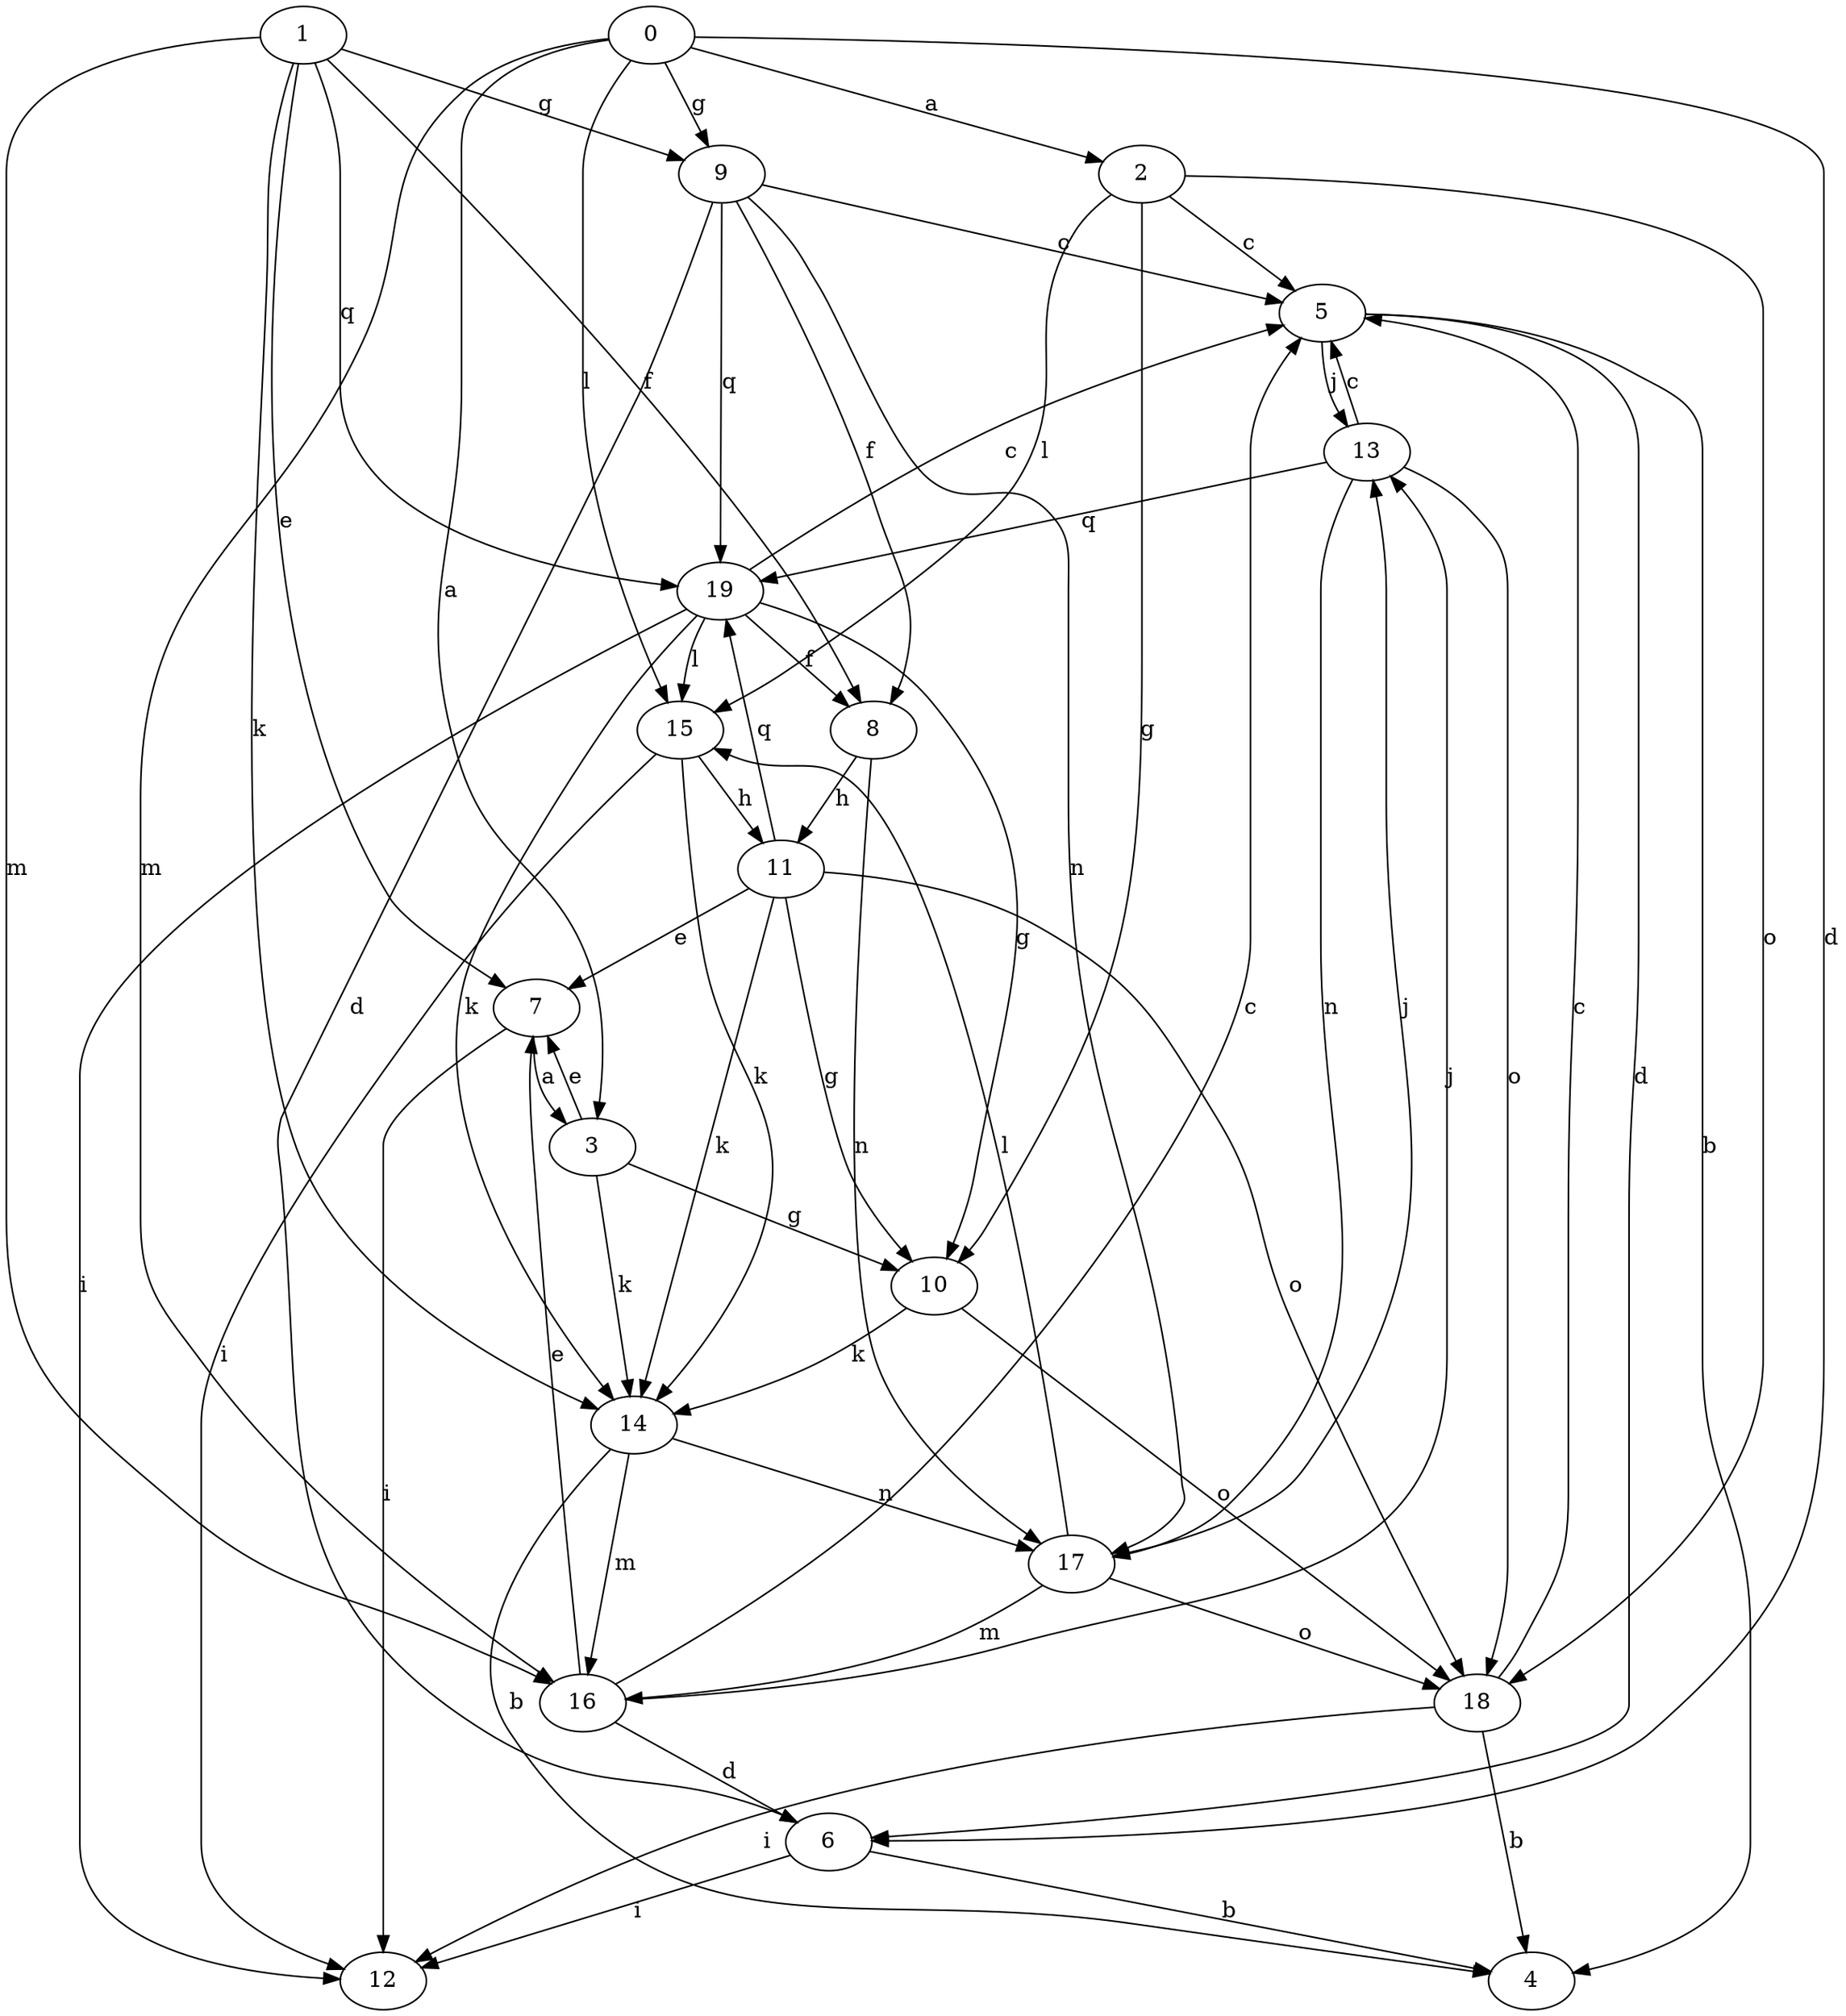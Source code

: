 strict digraph  {
2;
3;
4;
5;
6;
7;
8;
0;
9;
10;
11;
12;
13;
14;
15;
1;
16;
17;
18;
19;
2 -> 5  [label=c];
2 -> 10  [label=g];
2 -> 15  [label=l];
2 -> 18  [label=o];
3 -> 7  [label=e];
3 -> 10  [label=g];
3 -> 14  [label=k];
5 -> 4  [label=b];
5 -> 6  [label=d];
5 -> 13  [label=j];
6 -> 4  [label=b];
6 -> 12  [label=i];
7 -> 3  [label=a];
7 -> 12  [label=i];
8 -> 11  [label=h];
8 -> 17  [label=n];
0 -> 2  [label=a];
0 -> 3  [label=a];
0 -> 6  [label=d];
0 -> 9  [label=g];
0 -> 15  [label=l];
0 -> 16  [label=m];
9 -> 5  [label=c];
9 -> 6  [label=d];
9 -> 8  [label=f];
9 -> 17  [label=n];
9 -> 19  [label=q];
10 -> 14  [label=k];
10 -> 18  [label=o];
11 -> 7  [label=e];
11 -> 10  [label=g];
11 -> 14  [label=k];
11 -> 18  [label=o];
11 -> 19  [label=q];
13 -> 5  [label=c];
13 -> 17  [label=n];
13 -> 18  [label=o];
13 -> 19  [label=q];
14 -> 4  [label=b];
14 -> 16  [label=m];
14 -> 17  [label=n];
15 -> 11  [label=h];
15 -> 12  [label=i];
15 -> 14  [label=k];
1 -> 7  [label=e];
1 -> 8  [label=f];
1 -> 9  [label=g];
1 -> 14  [label=k];
1 -> 16  [label=m];
1 -> 19  [label=q];
16 -> 5  [label=c];
16 -> 6  [label=d];
16 -> 7  [label=e];
16 -> 13  [label=j];
17 -> 13  [label=j];
17 -> 15  [label=l];
17 -> 16  [label=m];
17 -> 18  [label=o];
18 -> 4  [label=b];
18 -> 5  [label=c];
18 -> 12  [label=i];
19 -> 5  [label=c];
19 -> 8  [label=f];
19 -> 10  [label=g];
19 -> 12  [label=i];
19 -> 14  [label=k];
19 -> 15  [label=l];
}
